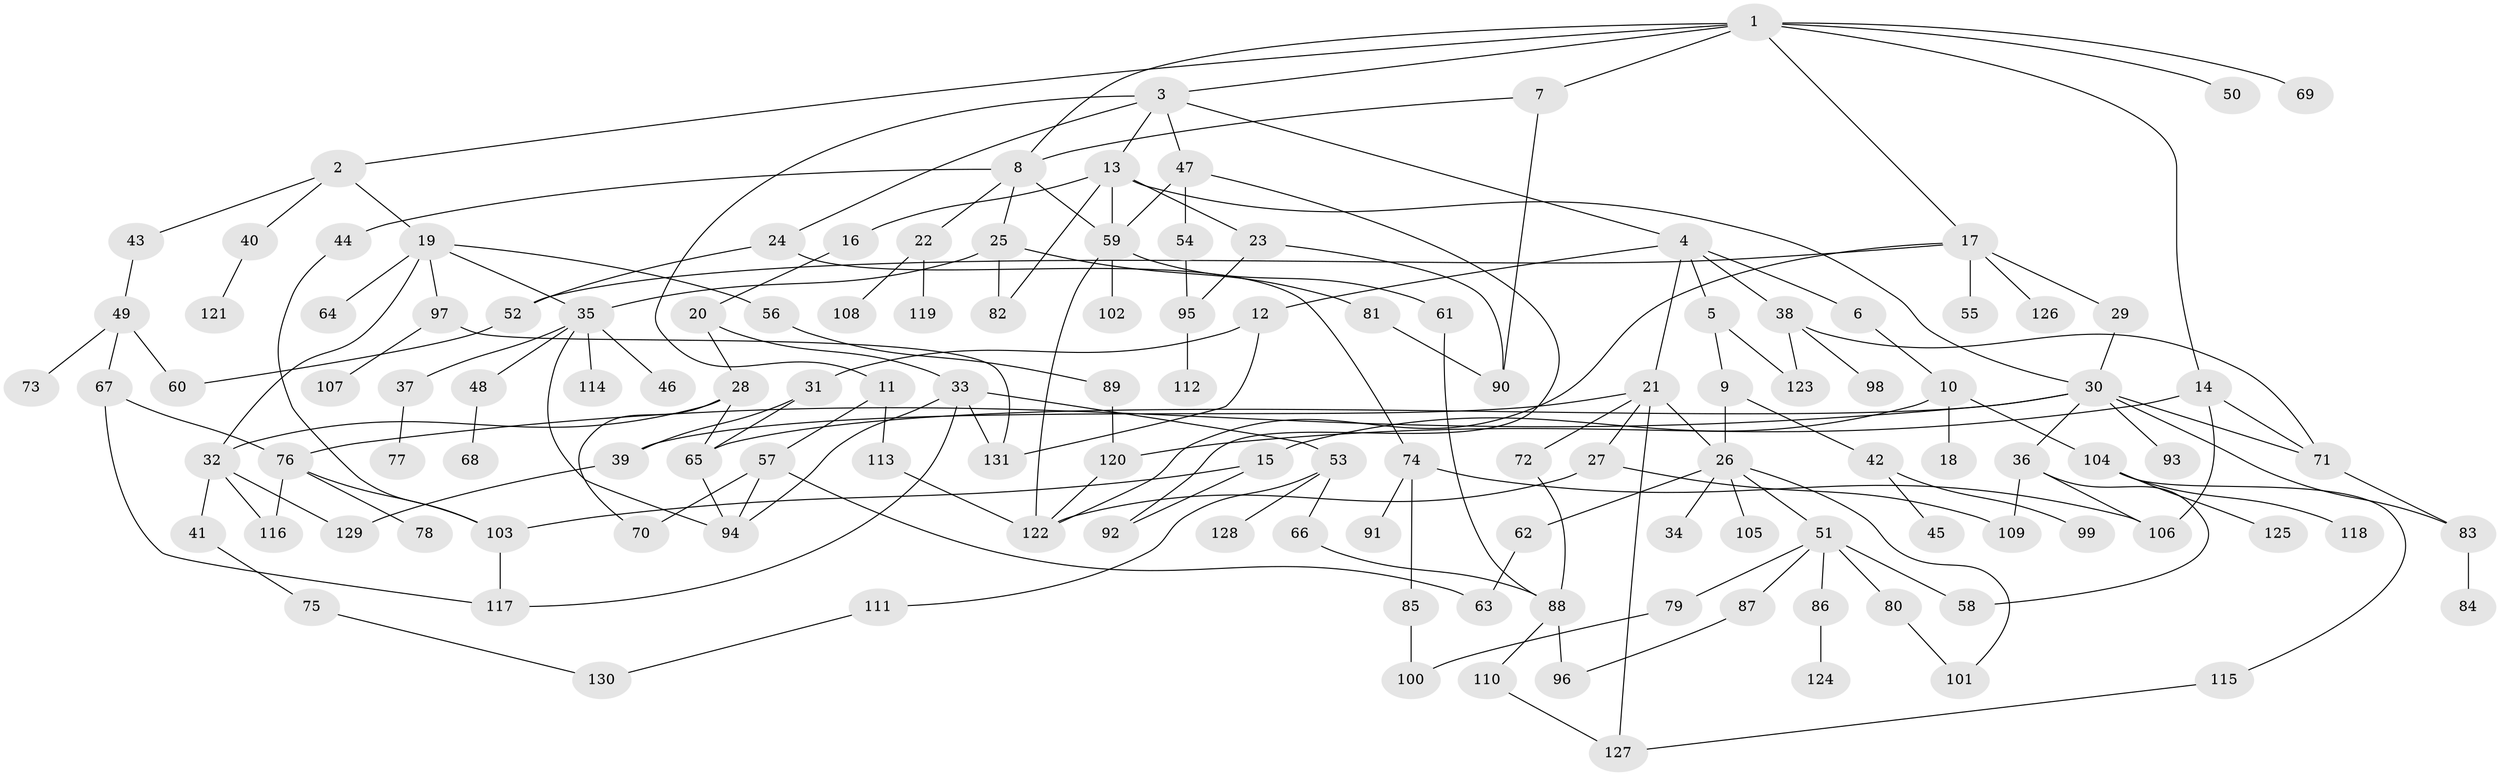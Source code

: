 // coarse degree distribution, {7: 0.03409090909090909, 4: 0.11363636363636363, 8: 0.022727272727272728, 6: 0.09090909090909091, 2: 0.25, 3: 0.1590909090909091, 5: 0.056818181818181816, 1: 0.25, 9: 0.022727272727272728}
// Generated by graph-tools (version 1.1) at 2025/41/03/06/25 10:41:26]
// undirected, 131 vertices, 182 edges
graph export_dot {
graph [start="1"]
  node [color=gray90,style=filled];
  1;
  2;
  3;
  4;
  5;
  6;
  7;
  8;
  9;
  10;
  11;
  12;
  13;
  14;
  15;
  16;
  17;
  18;
  19;
  20;
  21;
  22;
  23;
  24;
  25;
  26;
  27;
  28;
  29;
  30;
  31;
  32;
  33;
  34;
  35;
  36;
  37;
  38;
  39;
  40;
  41;
  42;
  43;
  44;
  45;
  46;
  47;
  48;
  49;
  50;
  51;
  52;
  53;
  54;
  55;
  56;
  57;
  58;
  59;
  60;
  61;
  62;
  63;
  64;
  65;
  66;
  67;
  68;
  69;
  70;
  71;
  72;
  73;
  74;
  75;
  76;
  77;
  78;
  79;
  80;
  81;
  82;
  83;
  84;
  85;
  86;
  87;
  88;
  89;
  90;
  91;
  92;
  93;
  94;
  95;
  96;
  97;
  98;
  99;
  100;
  101;
  102;
  103;
  104;
  105;
  106;
  107;
  108;
  109;
  110;
  111;
  112;
  113;
  114;
  115;
  116;
  117;
  118;
  119;
  120;
  121;
  122;
  123;
  124;
  125;
  126;
  127;
  128;
  129;
  130;
  131;
  1 -- 2;
  1 -- 3;
  1 -- 7;
  1 -- 14;
  1 -- 17;
  1 -- 50;
  1 -- 69;
  1 -- 8;
  2 -- 19;
  2 -- 40;
  2 -- 43;
  3 -- 4;
  3 -- 11;
  3 -- 13;
  3 -- 24;
  3 -- 47;
  4 -- 5;
  4 -- 6;
  4 -- 12;
  4 -- 21;
  4 -- 38;
  5 -- 9;
  5 -- 123;
  6 -- 10;
  7 -- 8;
  7 -- 90;
  8 -- 22;
  8 -- 25;
  8 -- 44;
  8 -- 59;
  9 -- 42;
  9 -- 26;
  10 -- 15;
  10 -- 18;
  10 -- 104;
  11 -- 57;
  11 -- 113;
  12 -- 31;
  12 -- 131;
  13 -- 16;
  13 -- 23;
  13 -- 30;
  13 -- 82;
  13 -- 59;
  14 -- 106;
  14 -- 120;
  14 -- 71;
  15 -- 92;
  15 -- 103;
  16 -- 20;
  17 -- 29;
  17 -- 52;
  17 -- 55;
  17 -- 126;
  17 -- 122;
  19 -- 35;
  19 -- 56;
  19 -- 64;
  19 -- 97;
  19 -- 32;
  20 -- 28;
  20 -- 33;
  21 -- 26;
  21 -- 27;
  21 -- 39;
  21 -- 72;
  21 -- 127;
  22 -- 108;
  22 -- 119;
  23 -- 90;
  23 -- 95;
  24 -- 74;
  24 -- 52;
  25 -- 81;
  25 -- 82;
  25 -- 35;
  26 -- 34;
  26 -- 51;
  26 -- 62;
  26 -- 105;
  26 -- 101;
  27 -- 122;
  27 -- 109;
  28 -- 32;
  28 -- 70;
  28 -- 65;
  29 -- 30;
  30 -- 36;
  30 -- 65;
  30 -- 71;
  30 -- 93;
  30 -- 83;
  30 -- 76;
  31 -- 39;
  31 -- 65;
  32 -- 41;
  32 -- 116;
  32 -- 129;
  33 -- 53;
  33 -- 94;
  33 -- 131;
  33 -- 117;
  35 -- 37;
  35 -- 46;
  35 -- 48;
  35 -- 114;
  35 -- 94;
  36 -- 109;
  36 -- 106;
  36 -- 58;
  37 -- 77;
  38 -- 98;
  38 -- 123;
  38 -- 71;
  39 -- 129;
  40 -- 121;
  41 -- 75;
  42 -- 45;
  42 -- 99;
  43 -- 49;
  44 -- 103;
  47 -- 54;
  47 -- 92;
  47 -- 59;
  48 -- 68;
  49 -- 67;
  49 -- 73;
  49 -- 60;
  51 -- 58;
  51 -- 79;
  51 -- 80;
  51 -- 86;
  51 -- 87;
  52 -- 60;
  53 -- 66;
  53 -- 111;
  53 -- 128;
  54 -- 95;
  56 -- 89;
  57 -- 63;
  57 -- 94;
  57 -- 70;
  59 -- 61;
  59 -- 102;
  59 -- 122;
  61 -- 88;
  62 -- 63;
  65 -- 94;
  66 -- 88;
  67 -- 76;
  67 -- 117;
  71 -- 83;
  72 -- 88;
  74 -- 85;
  74 -- 91;
  74 -- 106;
  75 -- 130;
  76 -- 78;
  76 -- 116;
  76 -- 103;
  79 -- 100;
  80 -- 101;
  81 -- 90;
  83 -- 84;
  85 -- 100;
  86 -- 124;
  87 -- 96;
  88 -- 96;
  88 -- 110;
  89 -- 120;
  95 -- 112;
  97 -- 107;
  97 -- 131;
  103 -- 117;
  104 -- 115;
  104 -- 118;
  104 -- 125;
  110 -- 127;
  111 -- 130;
  113 -- 122;
  115 -- 127;
  120 -- 122;
}
